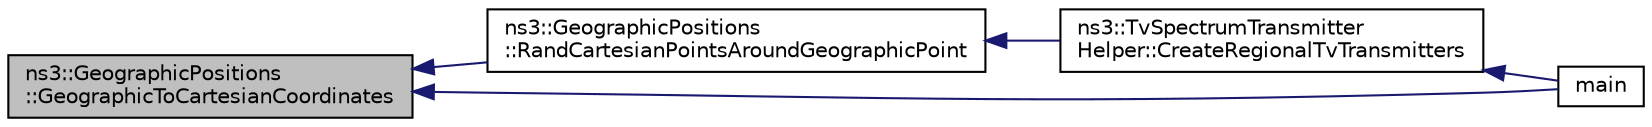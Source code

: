 digraph "ns3::GeographicPositions::GeographicToCartesianCoordinates"
{
  edge [fontname="Helvetica",fontsize="10",labelfontname="Helvetica",labelfontsize="10"];
  node [fontname="Helvetica",fontsize="10",shape=record];
  rankdir="LR";
  Node1 [label="ns3::GeographicPositions\l::GeographicToCartesianCoordinates",height=0.2,width=0.4,color="black", fillcolor="grey75", style="filled", fontcolor="black"];
  Node1 -> Node2 [dir="back",color="midnightblue",fontsize="10",style="solid"];
  Node2 [label="ns3::GeographicPositions\l::RandCartesianPointsAroundGeographicPoint",height=0.2,width=0.4,color="black", fillcolor="white", style="filled",URL="$d6/d6b/classns3_1_1GeographicPositions.html#a020b37badd7a5ccf4d32854754b261c0"];
  Node2 -> Node3 [dir="back",color="midnightblue",fontsize="10",style="solid"];
  Node3 [label="ns3::TvSpectrumTransmitter\lHelper::CreateRegionalTvTransmitters",height=0.2,width=0.4,color="black", fillcolor="white", style="filled",URL="$d9/d54/classns3_1_1TvSpectrumTransmitterHelper.html#aebb24cb396c43e4f0355c04b2506bb35"];
  Node3 -> Node4 [dir="back",color="midnightblue",fontsize="10",style="solid"];
  Node4 [label="main",height=0.2,width=0.4,color="black", fillcolor="white", style="filled",URL="$de/d92/tv-trans-regional-example_8cc.html#a3c04138a5bfe5d72780bb7e82a18e627"];
  Node1 -> Node4 [dir="back",color="midnightblue",fontsize="10",style="solid"];
}
